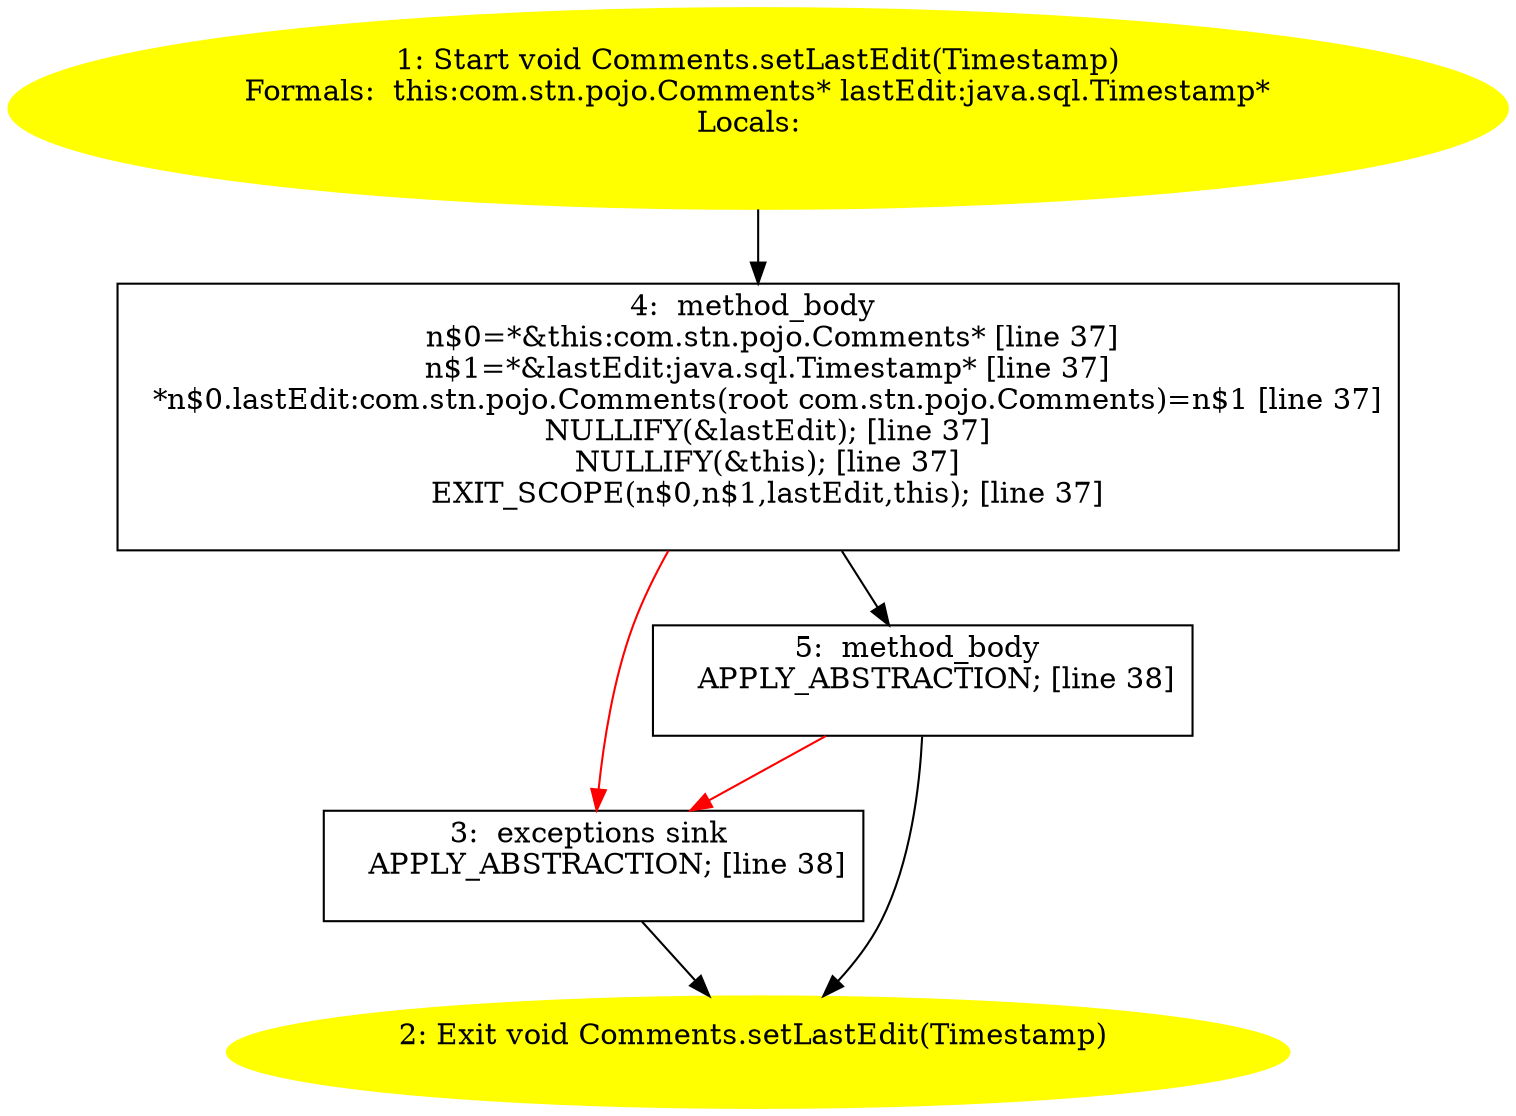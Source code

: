 /* @generated */
digraph cfg {
"com.stn.pojo.Comments.setLastEdit(java.sql.Timestamp):void.5e11e707e3398193e59c6bdd6d62808e_1" [label="1: Start void Comments.setLastEdit(Timestamp)\nFormals:  this:com.stn.pojo.Comments* lastEdit:java.sql.Timestamp*\nLocals:  \n  " color=yellow style=filled]
	

	 "com.stn.pojo.Comments.setLastEdit(java.sql.Timestamp):void.5e11e707e3398193e59c6bdd6d62808e_1" -> "com.stn.pojo.Comments.setLastEdit(java.sql.Timestamp):void.5e11e707e3398193e59c6bdd6d62808e_4" ;
"com.stn.pojo.Comments.setLastEdit(java.sql.Timestamp):void.5e11e707e3398193e59c6bdd6d62808e_2" [label="2: Exit void Comments.setLastEdit(Timestamp) \n  " color=yellow style=filled]
	

"com.stn.pojo.Comments.setLastEdit(java.sql.Timestamp):void.5e11e707e3398193e59c6bdd6d62808e_3" [label="3:  exceptions sink \n   APPLY_ABSTRACTION; [line 38]\n " shape="box"]
	

	 "com.stn.pojo.Comments.setLastEdit(java.sql.Timestamp):void.5e11e707e3398193e59c6bdd6d62808e_3" -> "com.stn.pojo.Comments.setLastEdit(java.sql.Timestamp):void.5e11e707e3398193e59c6bdd6d62808e_2" ;
"com.stn.pojo.Comments.setLastEdit(java.sql.Timestamp):void.5e11e707e3398193e59c6bdd6d62808e_4" [label="4:  method_body \n   n$0=*&this:com.stn.pojo.Comments* [line 37]\n  n$1=*&lastEdit:java.sql.Timestamp* [line 37]\n  *n$0.lastEdit:com.stn.pojo.Comments(root com.stn.pojo.Comments)=n$1 [line 37]\n  NULLIFY(&lastEdit); [line 37]\n  NULLIFY(&this); [line 37]\n  EXIT_SCOPE(n$0,n$1,lastEdit,this); [line 37]\n " shape="box"]
	

	 "com.stn.pojo.Comments.setLastEdit(java.sql.Timestamp):void.5e11e707e3398193e59c6bdd6d62808e_4" -> "com.stn.pojo.Comments.setLastEdit(java.sql.Timestamp):void.5e11e707e3398193e59c6bdd6d62808e_5" ;
	 "com.stn.pojo.Comments.setLastEdit(java.sql.Timestamp):void.5e11e707e3398193e59c6bdd6d62808e_4" -> "com.stn.pojo.Comments.setLastEdit(java.sql.Timestamp):void.5e11e707e3398193e59c6bdd6d62808e_3" [color="red" ];
"com.stn.pojo.Comments.setLastEdit(java.sql.Timestamp):void.5e11e707e3398193e59c6bdd6d62808e_5" [label="5:  method_body \n   APPLY_ABSTRACTION; [line 38]\n " shape="box"]
	

	 "com.stn.pojo.Comments.setLastEdit(java.sql.Timestamp):void.5e11e707e3398193e59c6bdd6d62808e_5" -> "com.stn.pojo.Comments.setLastEdit(java.sql.Timestamp):void.5e11e707e3398193e59c6bdd6d62808e_2" ;
	 "com.stn.pojo.Comments.setLastEdit(java.sql.Timestamp):void.5e11e707e3398193e59c6bdd6d62808e_5" -> "com.stn.pojo.Comments.setLastEdit(java.sql.Timestamp):void.5e11e707e3398193e59c6bdd6d62808e_3" [color="red" ];
}
